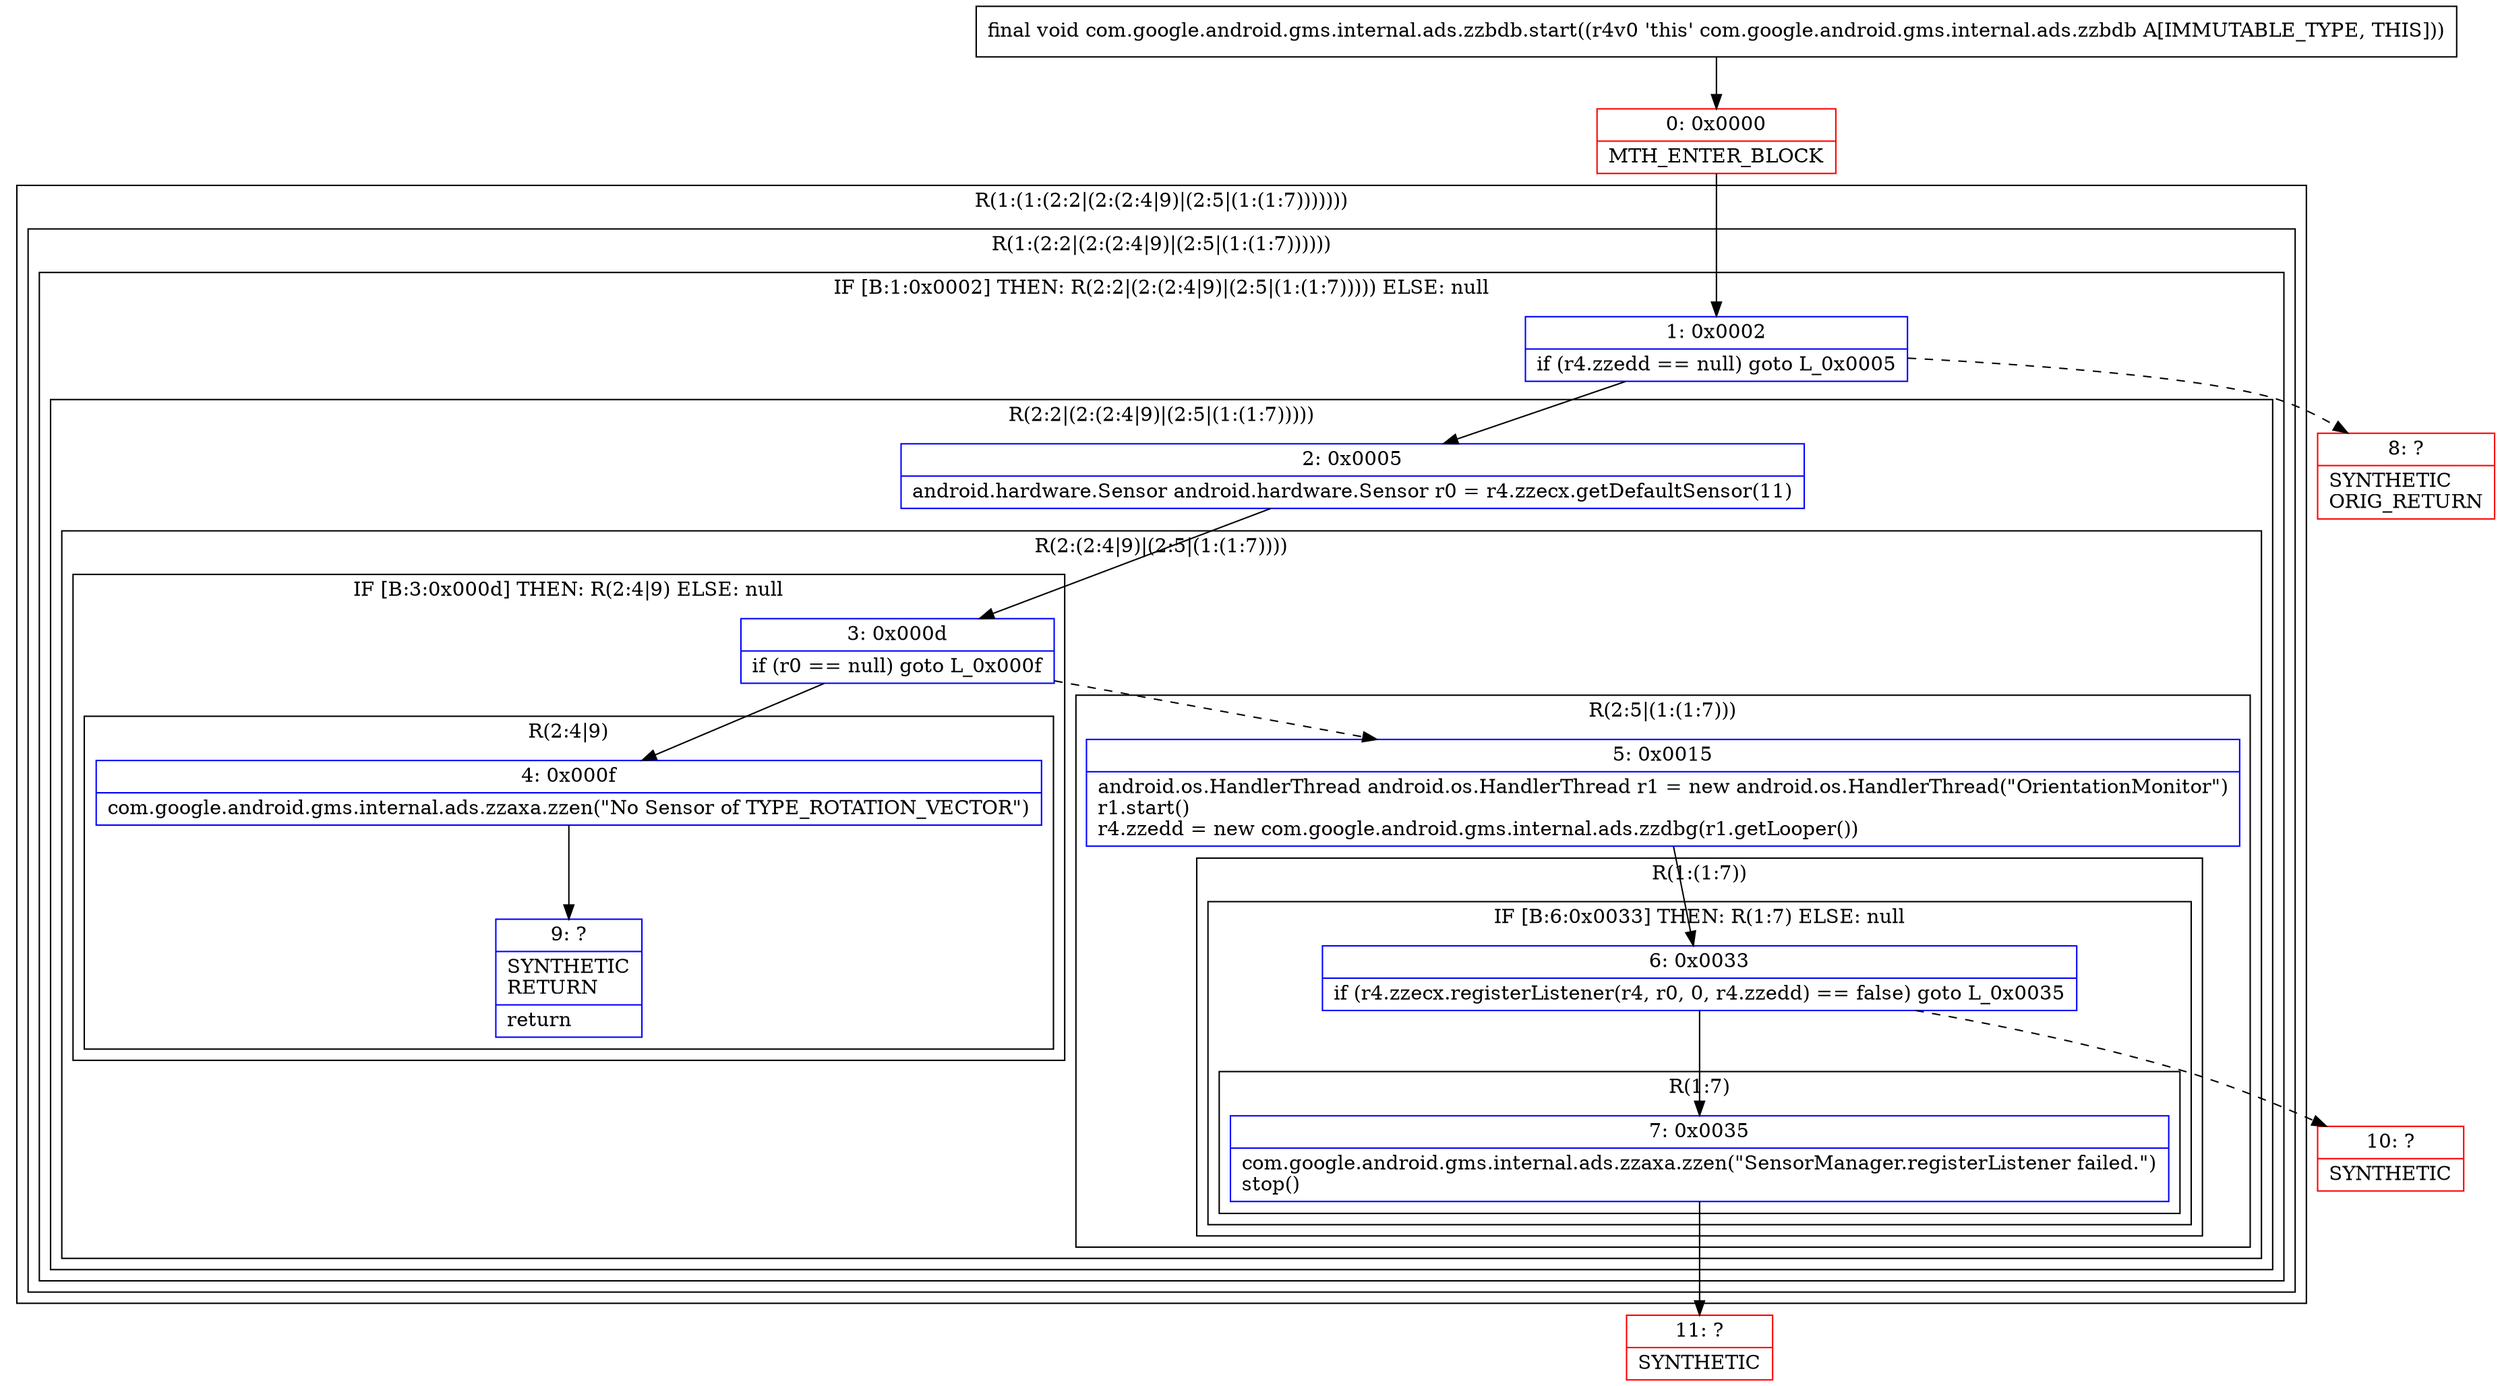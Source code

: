 digraph "CFG forcom.google.android.gms.internal.ads.zzbdb.start()V" {
subgraph cluster_Region_883606339 {
label = "R(1:(1:(2:2|(2:(2:4|9)|(2:5|(1:(1:7)))))))";
node [shape=record,color=blue];
subgraph cluster_Region_1818116144 {
label = "R(1:(2:2|(2:(2:4|9)|(2:5|(1:(1:7))))))";
node [shape=record,color=blue];
subgraph cluster_IfRegion_1201068632 {
label = "IF [B:1:0x0002] THEN: R(2:2|(2:(2:4|9)|(2:5|(1:(1:7))))) ELSE: null";
node [shape=record,color=blue];
Node_1 [shape=record,label="{1\:\ 0x0002|if (r4.zzedd == null) goto L_0x0005\l}"];
subgraph cluster_Region_1074683400 {
label = "R(2:2|(2:(2:4|9)|(2:5|(1:(1:7)))))";
node [shape=record,color=blue];
Node_2 [shape=record,label="{2\:\ 0x0005|android.hardware.Sensor android.hardware.Sensor r0 = r4.zzecx.getDefaultSensor(11)\l}"];
subgraph cluster_Region_1129943758 {
label = "R(2:(2:4|9)|(2:5|(1:(1:7))))";
node [shape=record,color=blue];
subgraph cluster_IfRegion_923648277 {
label = "IF [B:3:0x000d] THEN: R(2:4|9) ELSE: null";
node [shape=record,color=blue];
Node_3 [shape=record,label="{3\:\ 0x000d|if (r0 == null) goto L_0x000f\l}"];
subgraph cluster_Region_554430781 {
label = "R(2:4|9)";
node [shape=record,color=blue];
Node_4 [shape=record,label="{4\:\ 0x000f|com.google.android.gms.internal.ads.zzaxa.zzen(\"No Sensor of TYPE_ROTATION_VECTOR\")\l}"];
Node_9 [shape=record,label="{9\:\ ?|SYNTHETIC\lRETURN\l|return\l}"];
}
}
subgraph cluster_Region_2134264103 {
label = "R(2:5|(1:(1:7)))";
node [shape=record,color=blue];
Node_5 [shape=record,label="{5\:\ 0x0015|android.os.HandlerThread android.os.HandlerThread r1 = new android.os.HandlerThread(\"OrientationMonitor\")\lr1.start()\lr4.zzedd = new com.google.android.gms.internal.ads.zzdbg(r1.getLooper())\l}"];
subgraph cluster_Region_1070234348 {
label = "R(1:(1:7))";
node [shape=record,color=blue];
subgraph cluster_IfRegion_559693962 {
label = "IF [B:6:0x0033] THEN: R(1:7) ELSE: null";
node [shape=record,color=blue];
Node_6 [shape=record,label="{6\:\ 0x0033|if (r4.zzecx.registerListener(r4, r0, 0, r4.zzedd) == false) goto L_0x0035\l}"];
subgraph cluster_Region_1316954967 {
label = "R(1:7)";
node [shape=record,color=blue];
Node_7 [shape=record,label="{7\:\ 0x0035|com.google.android.gms.internal.ads.zzaxa.zzen(\"SensorManager.registerListener failed.\")\lstop()\l}"];
}
}
}
}
}
}
}
}
}
Node_0 [shape=record,color=red,label="{0\:\ 0x0000|MTH_ENTER_BLOCK\l}"];
Node_8 [shape=record,color=red,label="{8\:\ ?|SYNTHETIC\lORIG_RETURN\l}"];
Node_10 [shape=record,color=red,label="{10\:\ ?|SYNTHETIC\l}"];
Node_11 [shape=record,color=red,label="{11\:\ ?|SYNTHETIC\l}"];
MethodNode[shape=record,label="{final void com.google.android.gms.internal.ads.zzbdb.start((r4v0 'this' com.google.android.gms.internal.ads.zzbdb A[IMMUTABLE_TYPE, THIS])) }"];
MethodNode -> Node_0;
Node_1 -> Node_2;
Node_1 -> Node_8[style=dashed];
Node_2 -> Node_3;
Node_3 -> Node_4;
Node_3 -> Node_5[style=dashed];
Node_4 -> Node_9;
Node_5 -> Node_6;
Node_6 -> Node_7;
Node_6 -> Node_10[style=dashed];
Node_7 -> Node_11;
Node_0 -> Node_1;
}

